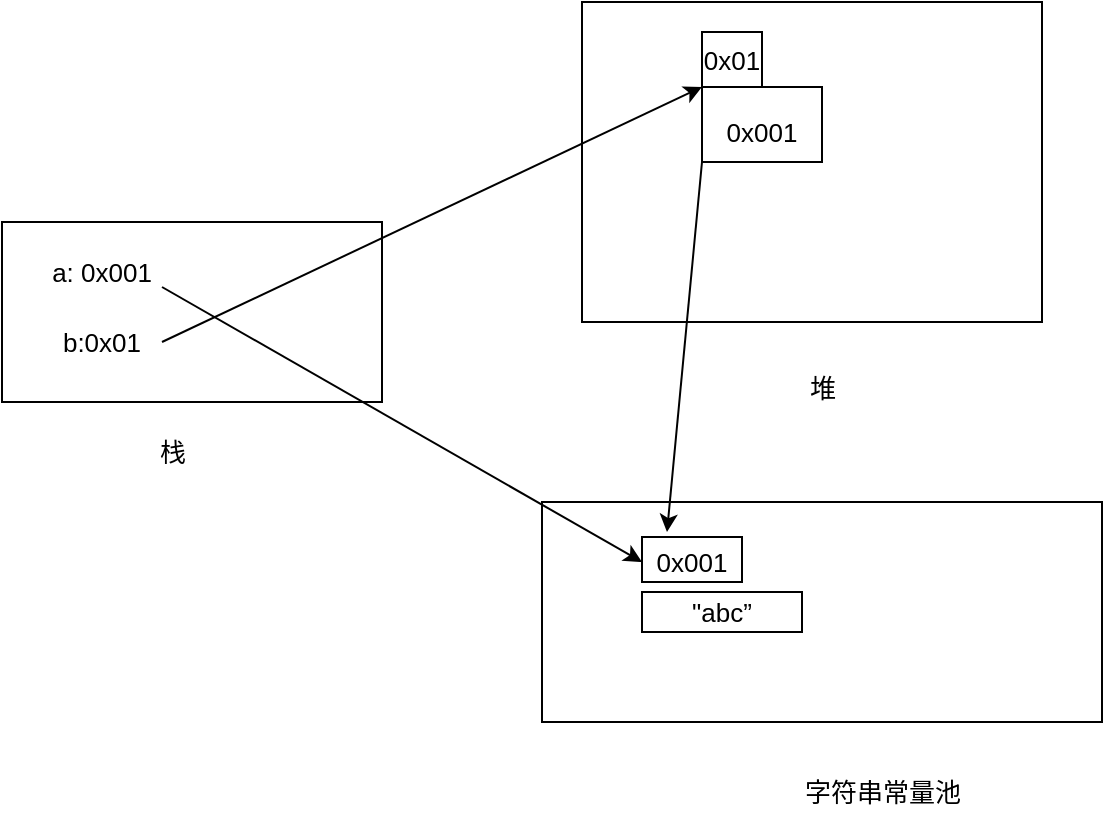 <mxfile version="21.1.8" type="github">
  <diagram name="第 1 页" id="AeDvUmpeQmBND_ZecGXm">
    <mxGraphModel dx="875" dy="478" grid="1" gridSize="10" guides="1" tooltips="1" connect="1" arrows="1" fold="1" page="1" pageScale="1" pageWidth="827" pageHeight="1169" math="0" shadow="0">
      <root>
        <mxCell id="0" />
        <mxCell id="1" parent="0" />
        <mxCell id="OwBKvb31p_aBgglgE8TD-2" value="" style="rounded=0;whiteSpace=wrap;html=1;fontSize=13;" vertex="1" parent="1">
          <mxGeometry x="400" y="160" width="230" height="160" as="geometry" />
        </mxCell>
        <mxCell id="OwBKvb31p_aBgglgE8TD-16" value="" style="rounded=0;whiteSpace=wrap;html=1;fontSize=13;" vertex="1" parent="1">
          <mxGeometry x="460" y="202.5" width="60" height="37.5" as="geometry" />
        </mxCell>
        <mxCell id="OwBKvb31p_aBgglgE8TD-1" value="" style="rounded=0;whiteSpace=wrap;html=1;fontSize=13;" vertex="1" parent="1">
          <mxGeometry x="110" y="270" width="190" height="90" as="geometry" />
        </mxCell>
        <mxCell id="OwBKvb31p_aBgglgE8TD-3" value="" style="rounded=0;whiteSpace=wrap;html=1;fontSize=13;" vertex="1" parent="1">
          <mxGeometry x="380" y="410" width="280" height="110" as="geometry" />
        </mxCell>
        <mxCell id="OwBKvb31p_aBgglgE8TD-4" value="字符串常量池" style="text;html=1;align=center;verticalAlign=middle;resizable=0;points=[];autosize=1;strokeColor=none;fillColor=none;fontSize=13;" vertex="1" parent="1">
          <mxGeometry x="500" y="540" width="100" height="30" as="geometry" />
        </mxCell>
        <mxCell id="OwBKvb31p_aBgglgE8TD-8" value="&quot;abc”" style="rounded=0;whiteSpace=wrap;html=1;fontSize=13;" vertex="1" parent="1">
          <mxGeometry x="430" y="455" width="80" height="20" as="geometry" />
        </mxCell>
        <mxCell id="OwBKvb31p_aBgglgE8TD-20" value="" style="rounded=0;whiteSpace=wrap;html=1;fontSize=13;" vertex="1" parent="1">
          <mxGeometry x="430" y="427.5" width="50" height="22.5" as="geometry" />
        </mxCell>
        <mxCell id="OwBKvb31p_aBgglgE8TD-9" value="0x001" style="text;html=1;strokeColor=none;fillColor=none;align=center;verticalAlign=middle;whiteSpace=wrap;rounded=0;fontSize=13;" vertex="1" parent="1">
          <mxGeometry x="430" y="425" width="50" height="30" as="geometry" />
        </mxCell>
        <mxCell id="OwBKvb31p_aBgglgE8TD-10" value="b:0x01" style="text;html=1;strokeColor=none;fillColor=none;align=center;verticalAlign=middle;whiteSpace=wrap;rounded=0;fontSize=13;" vertex="1" parent="1">
          <mxGeometry x="130" y="320" width="60" height="20" as="geometry" />
        </mxCell>
        <mxCell id="OwBKvb31p_aBgglgE8TD-11" value="a: 0x001" style="text;html=1;strokeColor=none;fillColor=none;align=center;verticalAlign=middle;whiteSpace=wrap;rounded=0;fontSize=13;" vertex="1" parent="1">
          <mxGeometry x="130" y="280" width="60" height="30" as="geometry" />
        </mxCell>
        <mxCell id="OwBKvb31p_aBgglgE8TD-12" value="" style="endArrow=classic;html=1;rounded=0;entryX=0;entryY=0.5;entryDx=0;entryDy=0;exitX=1;exitY=0.75;exitDx=0;exitDy=0;fontSize=13;" edge="1" parent="1" source="OwBKvb31p_aBgglgE8TD-11" target="OwBKvb31p_aBgglgE8TD-9">
          <mxGeometry width="50" height="50" relative="1" as="geometry">
            <mxPoint x="360" y="400" as="sourcePoint" />
            <mxPoint x="410" y="350" as="targetPoint" />
          </mxGeometry>
        </mxCell>
        <mxCell id="OwBKvb31p_aBgglgE8TD-13" value="栈" style="text;html=1;align=center;verticalAlign=middle;resizable=0;points=[];autosize=1;strokeColor=none;fillColor=none;rotation=0;fontSize=13;" vertex="1" parent="1">
          <mxGeometry x="175" y="370" width="40" height="30" as="geometry" />
        </mxCell>
        <mxCell id="OwBKvb31p_aBgglgE8TD-14" value="0x001" style="text;html=1;strokeColor=none;fillColor=none;align=center;verticalAlign=middle;whiteSpace=wrap;rounded=0;fontSize=13;" vertex="1" parent="1">
          <mxGeometry x="460" y="210" width="60" height="30" as="geometry" />
        </mxCell>
        <mxCell id="OwBKvb31p_aBgglgE8TD-15" value="堆" style="text;html=1;align=center;verticalAlign=middle;resizable=0;points=[];autosize=1;strokeColor=none;fillColor=none;fontSize=13;" vertex="1" parent="1">
          <mxGeometry x="500" y="338" width="40" height="30" as="geometry" />
        </mxCell>
        <mxCell id="OwBKvb31p_aBgglgE8TD-17" value="0x01" style="rounded=0;whiteSpace=wrap;html=1;fontSize=13;" vertex="1" parent="1">
          <mxGeometry x="460" y="175" width="30" height="27.5" as="geometry" />
        </mxCell>
        <mxCell id="OwBKvb31p_aBgglgE8TD-18" value="" style="endArrow=classic;html=1;rounded=0;entryX=0;entryY=0;entryDx=0;entryDy=0;exitX=1;exitY=0.5;exitDx=0;exitDy=0;fontSize=13;" edge="1" parent="1" source="OwBKvb31p_aBgglgE8TD-10" target="OwBKvb31p_aBgglgE8TD-16">
          <mxGeometry width="50" height="50" relative="1" as="geometry">
            <mxPoint x="360" y="400" as="sourcePoint" />
            <mxPoint x="430" y="330" as="targetPoint" />
          </mxGeometry>
        </mxCell>
        <mxCell id="OwBKvb31p_aBgglgE8TD-19" value="" style="endArrow=classic;html=1;rounded=0;entryX=0.25;entryY=0;entryDx=0;entryDy=0;exitX=0;exitY=1;exitDx=0;exitDy=0;fontSize=13;" edge="1" parent="1" source="OwBKvb31p_aBgglgE8TD-14" target="OwBKvb31p_aBgglgE8TD-9">
          <mxGeometry width="50" height="50" relative="1" as="geometry">
            <mxPoint x="360" y="400" as="sourcePoint" />
            <mxPoint x="410" y="350" as="targetPoint" />
          </mxGeometry>
        </mxCell>
      </root>
    </mxGraphModel>
  </diagram>
</mxfile>
